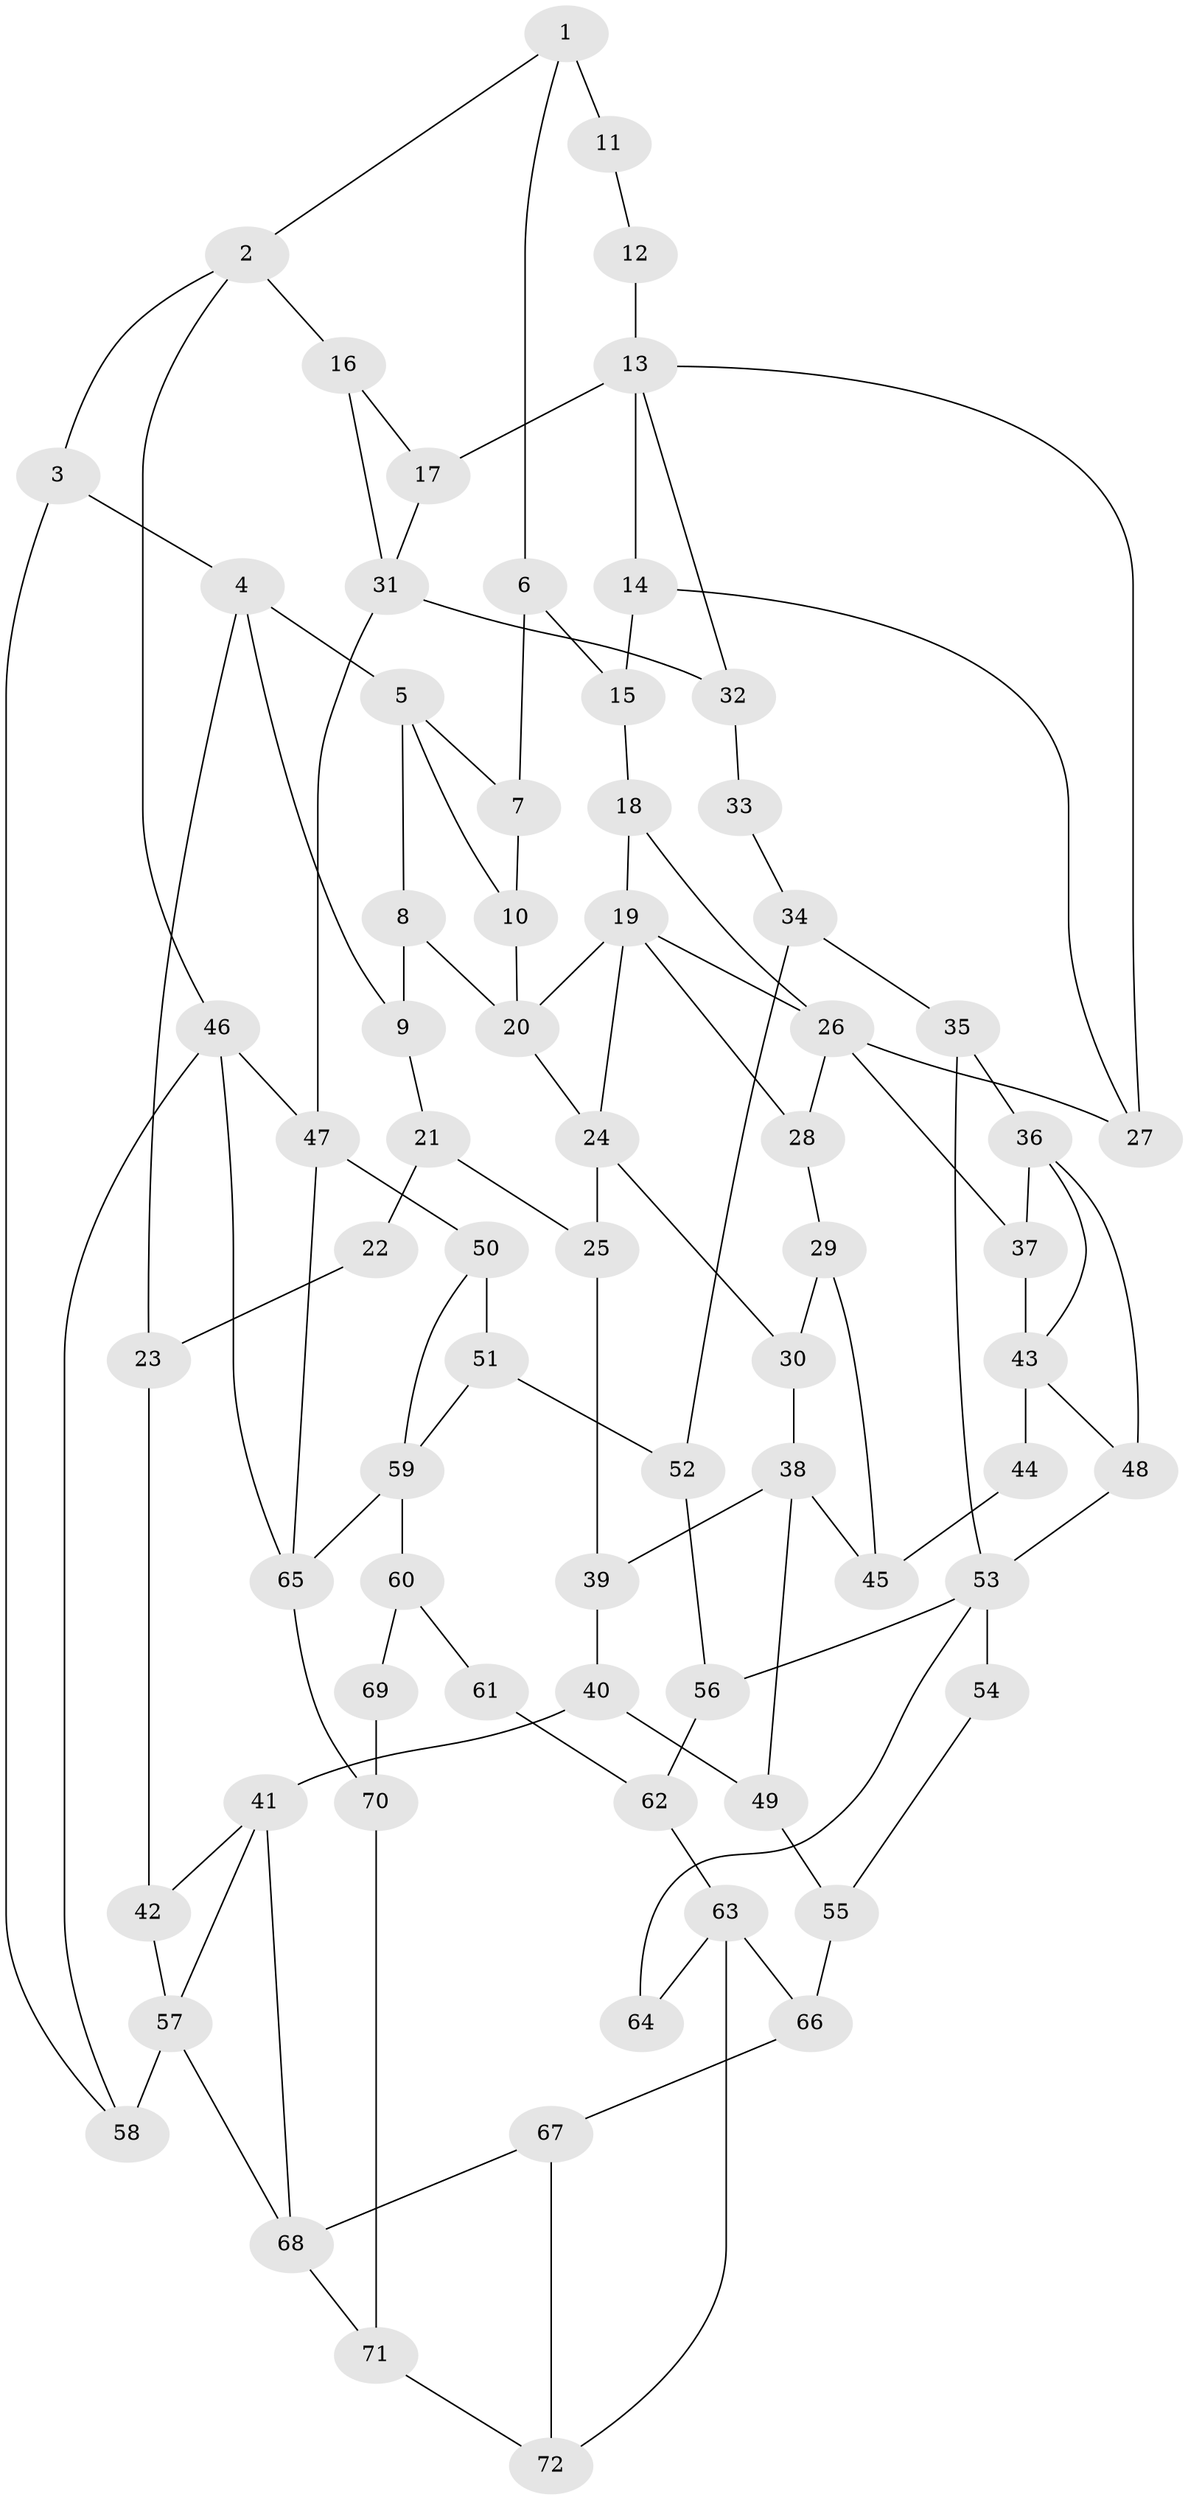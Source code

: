 // original degree distribution, {3: 0.013888888888888888, 6: 0.19444444444444445, 5: 0.5833333333333334, 4: 0.20833333333333334}
// Generated by graph-tools (version 1.1) at 2025/38/03/09/25 02:38:47]
// undirected, 72 vertices, 116 edges
graph export_dot {
graph [start="1"]
  node [color=gray90,style=filled];
  1;
  2;
  3;
  4;
  5;
  6;
  7;
  8;
  9;
  10;
  11;
  12;
  13;
  14;
  15;
  16;
  17;
  18;
  19;
  20;
  21;
  22;
  23;
  24;
  25;
  26;
  27;
  28;
  29;
  30;
  31;
  32;
  33;
  34;
  35;
  36;
  37;
  38;
  39;
  40;
  41;
  42;
  43;
  44;
  45;
  46;
  47;
  48;
  49;
  50;
  51;
  52;
  53;
  54;
  55;
  56;
  57;
  58;
  59;
  60;
  61;
  62;
  63;
  64;
  65;
  66;
  67;
  68;
  69;
  70;
  71;
  72;
  1 -- 2 [weight=1.0];
  1 -- 6 [weight=1.0];
  1 -- 11 [weight=2.0];
  2 -- 3 [weight=1.0];
  2 -- 16 [weight=1.0];
  2 -- 46 [weight=1.0];
  3 -- 4 [weight=2.0];
  3 -- 58 [weight=1.0];
  4 -- 5 [weight=2.0];
  4 -- 9 [weight=1.0];
  4 -- 23 [weight=1.0];
  5 -- 7 [weight=1.0];
  5 -- 8 [weight=1.0];
  5 -- 10 [weight=1.0];
  6 -- 7 [weight=1.0];
  6 -- 15 [weight=1.0];
  7 -- 10 [weight=1.0];
  8 -- 9 [weight=1.0];
  8 -- 20 [weight=1.0];
  9 -- 21 [weight=1.0];
  10 -- 20 [weight=1.0];
  11 -- 12 [weight=1.0];
  12 -- 13 [weight=2.0];
  13 -- 14 [weight=1.0];
  13 -- 17 [weight=1.0];
  13 -- 27 [weight=1.0];
  13 -- 32 [weight=1.0];
  14 -- 15 [weight=1.0];
  14 -- 27 [weight=1.0];
  15 -- 18 [weight=1.0];
  16 -- 17 [weight=1.0];
  16 -- 31 [weight=1.0];
  17 -- 31 [weight=1.0];
  18 -- 19 [weight=1.0];
  18 -- 26 [weight=1.0];
  19 -- 20 [weight=2.0];
  19 -- 24 [weight=1.0];
  19 -- 26 [weight=1.0];
  19 -- 28 [weight=1.0];
  20 -- 24 [weight=1.0];
  21 -- 22 [weight=2.0];
  21 -- 25 [weight=2.0];
  22 -- 23 [weight=1.0];
  23 -- 42 [weight=1.0];
  24 -- 25 [weight=2.0];
  24 -- 30 [weight=1.0];
  25 -- 39 [weight=2.0];
  26 -- 27 [weight=1.0];
  26 -- 28 [weight=1.0];
  26 -- 37 [weight=2.0];
  28 -- 29 [weight=1.0];
  29 -- 30 [weight=1.0];
  29 -- 45 [weight=1.0];
  30 -- 38 [weight=1.0];
  31 -- 32 [weight=2.0];
  31 -- 47 [weight=2.0];
  32 -- 33 [weight=2.0];
  33 -- 34 [weight=1.0];
  34 -- 35 [weight=1.0];
  34 -- 52 [weight=1.0];
  35 -- 36 [weight=2.0];
  35 -- 53 [weight=1.0];
  36 -- 37 [weight=1.0];
  36 -- 43 [weight=1.0];
  36 -- 48 [weight=1.0];
  37 -- 43 [weight=2.0];
  38 -- 39 [weight=2.0];
  38 -- 45 [weight=1.0];
  38 -- 49 [weight=1.0];
  39 -- 40 [weight=2.0];
  40 -- 41 [weight=2.0];
  40 -- 49 [weight=1.0];
  41 -- 42 [weight=1.0];
  41 -- 57 [weight=1.0];
  41 -- 68 [weight=1.0];
  42 -- 57 [weight=1.0];
  43 -- 44 [weight=2.0];
  43 -- 48 [weight=1.0];
  44 -- 45 [weight=1.0];
  46 -- 47 [weight=1.0];
  46 -- 58 [weight=1.0];
  46 -- 65 [weight=1.0];
  47 -- 50 [weight=1.0];
  47 -- 65 [weight=1.0];
  48 -- 53 [weight=1.0];
  49 -- 55 [weight=1.0];
  50 -- 51 [weight=1.0];
  50 -- 59 [weight=1.0];
  51 -- 52 [weight=1.0];
  51 -- 59 [weight=1.0];
  52 -- 56 [weight=1.0];
  53 -- 54 [weight=2.0];
  53 -- 56 [weight=1.0];
  53 -- 64 [weight=1.0];
  54 -- 55 [weight=1.0];
  55 -- 66 [weight=1.0];
  56 -- 62 [weight=1.0];
  57 -- 58 [weight=2.0];
  57 -- 68 [weight=2.0];
  59 -- 60 [weight=2.0];
  59 -- 65 [weight=2.0];
  60 -- 61 [weight=2.0];
  60 -- 69 [weight=2.0];
  61 -- 62 [weight=2.0];
  62 -- 63 [weight=2.0];
  63 -- 64 [weight=2.0];
  63 -- 66 [weight=1.0];
  63 -- 72 [weight=1.0];
  65 -- 70 [weight=1.0];
  66 -- 67 [weight=1.0];
  67 -- 68 [weight=1.0];
  67 -- 72 [weight=1.0];
  68 -- 71 [weight=1.0];
  69 -- 70 [weight=1.0];
  70 -- 71 [weight=1.0];
  71 -- 72 [weight=1.0];
}

